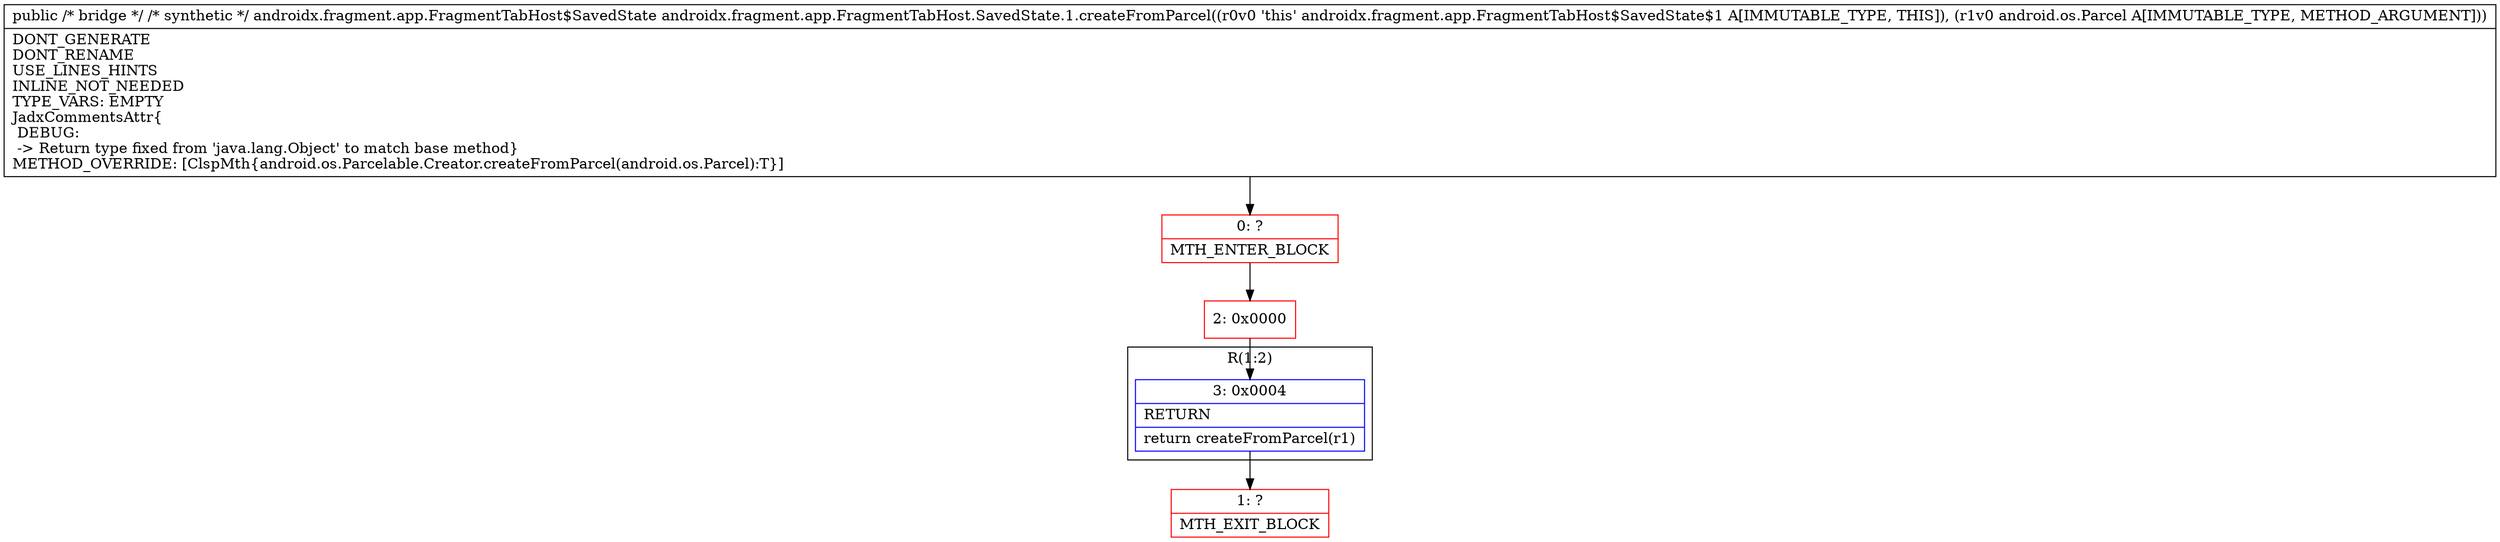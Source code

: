 digraph "CFG forandroidx.fragment.app.FragmentTabHost.SavedState.1.createFromParcel(Landroid\/os\/Parcel;)Ljava\/lang\/Object;" {
subgraph cluster_Region_1319086361 {
label = "R(1:2)";
node [shape=record,color=blue];
Node_3 [shape=record,label="{3\:\ 0x0004|RETURN\l|return createFromParcel(r1)\l}"];
}
Node_0 [shape=record,color=red,label="{0\:\ ?|MTH_ENTER_BLOCK\l}"];
Node_2 [shape=record,color=red,label="{2\:\ 0x0000}"];
Node_1 [shape=record,color=red,label="{1\:\ ?|MTH_EXIT_BLOCK\l}"];
MethodNode[shape=record,label="{public \/* bridge *\/ \/* synthetic *\/ androidx.fragment.app.FragmentTabHost$SavedState androidx.fragment.app.FragmentTabHost.SavedState.1.createFromParcel((r0v0 'this' androidx.fragment.app.FragmentTabHost$SavedState$1 A[IMMUTABLE_TYPE, THIS]), (r1v0 android.os.Parcel A[IMMUTABLE_TYPE, METHOD_ARGUMENT]))  | DONT_GENERATE\lDONT_RENAME\lUSE_LINES_HINTS\lINLINE_NOT_NEEDED\lTYPE_VARS: EMPTY\lJadxCommentsAttr\{\l DEBUG: \l \-\> Return type fixed from 'java.lang.Object' to match base method\}\lMETHOD_OVERRIDE: [ClspMth\{android.os.Parcelable.Creator.createFromParcel(android.os.Parcel):T\}]\l}"];
MethodNode -> Node_0;Node_3 -> Node_1;
Node_0 -> Node_2;
Node_2 -> Node_3;
}

